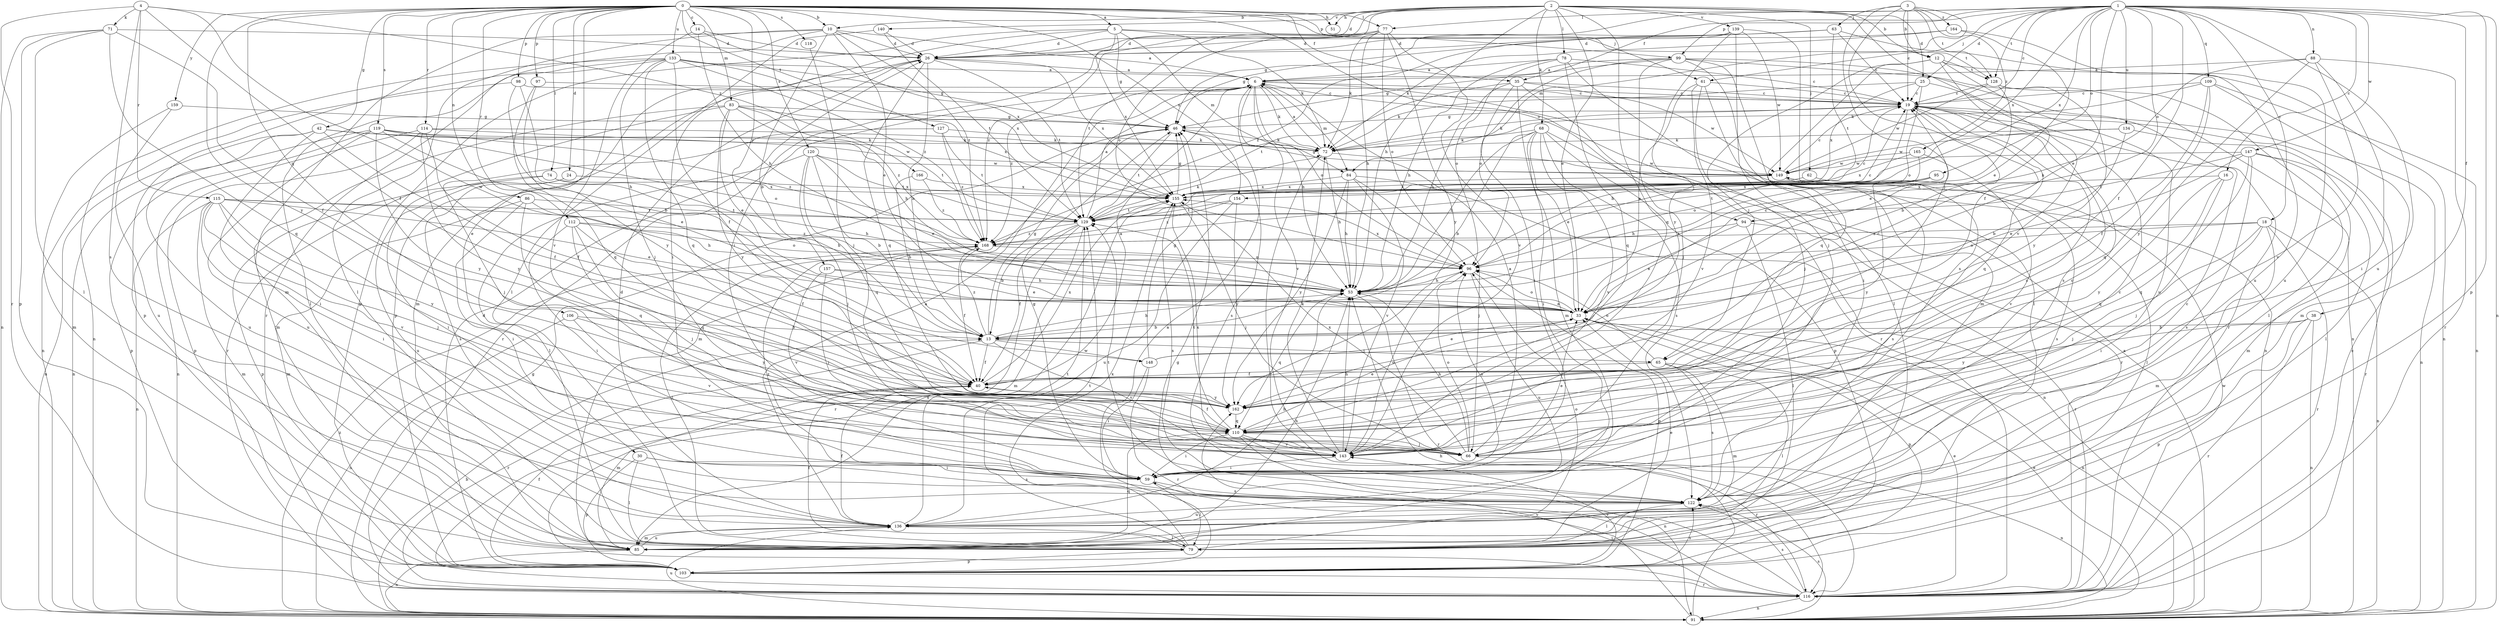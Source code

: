 strict digraph  {
0;
1;
2;
3;
4;
5;
6;
10;
12;
13;
14;
16;
18;
19;
24;
25;
26;
30;
33;
35;
38;
40;
42;
46;
51;
53;
59;
61;
62;
63;
65;
66;
68;
71;
72;
74;
77;
78;
79;
83;
84;
85;
86;
88;
91;
94;
95;
96;
97;
98;
99;
103;
106;
109;
110;
112;
114;
115;
116;
118;
119;
120;
122;
127;
128;
129;
133;
134;
136;
139;
140;
143;
147;
148;
149;
154;
155;
157;
159;
162;
164;
165;
166;
168;
0 -> 5  [label=a];
0 -> 10  [label=b];
0 -> 14  [label=c];
0 -> 24  [label=d];
0 -> 30  [label=e];
0 -> 35  [label=f];
0 -> 42  [label=g];
0 -> 51  [label=h];
0 -> 61  [label=j];
0 -> 74  [label=l];
0 -> 77  [label=l];
0 -> 83  [label=m];
0 -> 86  [label=n];
0 -> 94  [label=o];
0 -> 97  [label=p];
0 -> 98  [label=p];
0 -> 99  [label=p];
0 -> 106  [label=q];
0 -> 112  [label=r];
0 -> 114  [label=r];
0 -> 118  [label=s];
0 -> 119  [label=s];
0 -> 120  [label=s];
0 -> 127  [label=t];
0 -> 133  [label=u];
0 -> 154  [label=x];
0 -> 157  [label=y];
0 -> 159  [label=y];
0 -> 162  [label=y];
1 -> 16  [label=c];
1 -> 18  [label=c];
1 -> 19  [label=c];
1 -> 25  [label=d];
1 -> 33  [label=e];
1 -> 35  [label=f];
1 -> 38  [label=f];
1 -> 40  [label=f];
1 -> 46  [label=g];
1 -> 61  [label=j];
1 -> 77  [label=l];
1 -> 88  [label=n];
1 -> 91  [label=n];
1 -> 94  [label=o];
1 -> 95  [label=o];
1 -> 99  [label=p];
1 -> 103  [label=p];
1 -> 109  [label=q];
1 -> 128  [label=t];
1 -> 134  [label=u];
1 -> 136  [label=u];
1 -> 147  [label=w];
1 -> 154  [label=x];
1 -> 155  [label=x];
2 -> 10  [label=b];
2 -> 12  [label=b];
2 -> 25  [label=d];
2 -> 26  [label=d];
2 -> 33  [label=e];
2 -> 51  [label=h];
2 -> 53  [label=h];
2 -> 59  [label=i];
2 -> 62  [label=j];
2 -> 68  [label=k];
2 -> 78  [label=l];
2 -> 96  [label=o];
2 -> 110  [label=q];
2 -> 139  [label=v];
2 -> 140  [label=v];
2 -> 143  [label=v];
3 -> 12  [label=b];
3 -> 19  [label=c];
3 -> 40  [label=f];
3 -> 63  [label=j];
3 -> 65  [label=j];
3 -> 84  [label=m];
3 -> 128  [label=t];
3 -> 164  [label=z];
3 -> 165  [label=z];
4 -> 40  [label=f];
4 -> 71  [label=k];
4 -> 115  [label=r];
4 -> 116  [label=r];
4 -> 122  [label=s];
4 -> 148  [label=w];
4 -> 166  [label=z];
5 -> 26  [label=d];
5 -> 46  [label=g];
5 -> 59  [label=i];
5 -> 72  [label=k];
5 -> 84  [label=m];
5 -> 103  [label=p];
5 -> 128  [label=t];
5 -> 155  [label=x];
6 -> 19  [label=c];
6 -> 53  [label=h];
6 -> 72  [label=k];
6 -> 84  [label=m];
6 -> 91  [label=n];
6 -> 96  [label=o];
6 -> 116  [label=r];
6 -> 143  [label=v];
6 -> 168  [label=z];
10 -> 6  [label=a];
10 -> 13  [label=b];
10 -> 26  [label=d];
10 -> 33  [label=e];
10 -> 79  [label=l];
10 -> 85  [label=m];
10 -> 116  [label=r];
10 -> 168  [label=z];
12 -> 65  [label=j];
12 -> 91  [label=n];
12 -> 110  [label=q];
12 -> 122  [label=s];
12 -> 128  [label=t];
12 -> 136  [label=u];
13 -> 40  [label=f];
13 -> 46  [label=g];
13 -> 53  [label=h];
13 -> 65  [label=j];
13 -> 116  [label=r];
13 -> 143  [label=v];
13 -> 148  [label=w];
13 -> 168  [label=z];
14 -> 26  [label=d];
14 -> 53  [label=h];
14 -> 143  [label=v];
14 -> 155  [label=x];
16 -> 66  [label=j];
16 -> 110  [label=q];
16 -> 155  [label=x];
16 -> 162  [label=y];
18 -> 59  [label=i];
18 -> 66  [label=j];
18 -> 85  [label=m];
18 -> 91  [label=n];
18 -> 96  [label=o];
18 -> 116  [label=r];
18 -> 168  [label=z];
19 -> 46  [label=g];
19 -> 53  [label=h];
19 -> 72  [label=k];
19 -> 91  [label=n];
19 -> 110  [label=q];
24 -> 122  [label=s];
24 -> 136  [label=u];
24 -> 155  [label=x];
25 -> 13  [label=b];
25 -> 19  [label=c];
25 -> 72  [label=k];
25 -> 96  [label=o];
25 -> 155  [label=x];
26 -> 6  [label=a];
26 -> 13  [label=b];
26 -> 85  [label=m];
26 -> 103  [label=p];
26 -> 110  [label=q];
26 -> 129  [label=t];
26 -> 155  [label=x];
30 -> 59  [label=i];
30 -> 79  [label=l];
30 -> 103  [label=p];
30 -> 122  [label=s];
33 -> 13  [label=b];
33 -> 19  [label=c];
33 -> 91  [label=n];
33 -> 96  [label=o];
33 -> 103  [label=p];
35 -> 19  [label=c];
35 -> 53  [label=h];
35 -> 59  [label=i];
35 -> 85  [label=m];
35 -> 116  [label=r];
35 -> 129  [label=t];
35 -> 149  [label=w];
38 -> 13  [label=b];
38 -> 91  [label=n];
38 -> 103  [label=p];
38 -> 116  [label=r];
38 -> 162  [label=y];
40 -> 6  [label=a];
40 -> 85  [label=m];
40 -> 155  [label=x];
40 -> 162  [label=y];
42 -> 40  [label=f];
42 -> 59  [label=i];
42 -> 72  [label=k];
42 -> 91  [label=n];
42 -> 136  [label=u];
42 -> 149  [label=w];
46 -> 72  [label=k];
46 -> 85  [label=m];
46 -> 122  [label=s];
46 -> 129  [label=t];
53 -> 33  [label=e];
53 -> 110  [label=q];
53 -> 116  [label=r];
59 -> 19  [label=c];
59 -> 46  [label=g];
59 -> 79  [label=l];
59 -> 96  [label=o];
59 -> 122  [label=s];
61 -> 19  [label=c];
61 -> 33  [label=e];
61 -> 59  [label=i];
61 -> 66  [label=j];
61 -> 143  [label=v];
62 -> 122  [label=s];
62 -> 155  [label=x];
63 -> 19  [label=c];
63 -> 26  [label=d];
63 -> 46  [label=g];
63 -> 129  [label=t];
63 -> 136  [label=u];
65 -> 40  [label=f];
65 -> 79  [label=l];
65 -> 85  [label=m];
65 -> 96  [label=o];
65 -> 122  [label=s];
66 -> 6  [label=a];
66 -> 19  [label=c];
66 -> 33  [label=e];
66 -> 53  [label=h];
66 -> 91  [label=n];
66 -> 96  [label=o];
66 -> 155  [label=x];
68 -> 13  [label=b];
68 -> 33  [label=e];
68 -> 53  [label=h];
68 -> 59  [label=i];
68 -> 72  [label=k];
68 -> 103  [label=p];
68 -> 116  [label=r];
68 -> 122  [label=s];
68 -> 143  [label=v];
71 -> 26  [label=d];
71 -> 40  [label=f];
71 -> 79  [label=l];
71 -> 91  [label=n];
71 -> 103  [label=p];
71 -> 110  [label=q];
72 -> 6  [label=a];
72 -> 53  [label=h];
72 -> 116  [label=r];
72 -> 149  [label=w];
74 -> 53  [label=h];
74 -> 59  [label=i];
74 -> 103  [label=p];
74 -> 155  [label=x];
77 -> 26  [label=d];
77 -> 53  [label=h];
77 -> 72  [label=k];
77 -> 96  [label=o];
77 -> 129  [label=t];
77 -> 143  [label=v];
77 -> 162  [label=y];
77 -> 168  [label=z];
78 -> 6  [label=a];
78 -> 19  [label=c];
78 -> 53  [label=h];
78 -> 79  [label=l];
78 -> 96  [label=o];
78 -> 110  [label=q];
79 -> 33  [label=e];
79 -> 40  [label=f];
79 -> 96  [label=o];
79 -> 103  [label=p];
79 -> 129  [label=t];
79 -> 155  [label=x];
83 -> 33  [label=e];
83 -> 46  [label=g];
83 -> 53  [label=h];
83 -> 85  [label=m];
83 -> 116  [label=r];
83 -> 155  [label=x];
83 -> 162  [label=y];
83 -> 168  [label=z];
84 -> 53  [label=h];
84 -> 66  [label=j];
84 -> 91  [label=n];
84 -> 143  [label=v];
84 -> 155  [label=x];
84 -> 162  [label=y];
85 -> 53  [label=h];
85 -> 91  [label=n];
85 -> 110  [label=q];
85 -> 136  [label=u];
86 -> 53  [label=h];
86 -> 59  [label=i];
86 -> 85  [label=m];
86 -> 110  [label=q];
86 -> 129  [label=t];
88 -> 6  [label=a];
88 -> 53  [label=h];
88 -> 59  [label=i];
88 -> 116  [label=r];
88 -> 143  [label=v];
88 -> 162  [label=y];
91 -> 6  [label=a];
91 -> 13  [label=b];
91 -> 33  [label=e];
91 -> 46  [label=g];
91 -> 53  [label=h];
91 -> 122  [label=s];
91 -> 136  [label=u];
91 -> 162  [label=y];
91 -> 168  [label=z];
94 -> 33  [label=e];
94 -> 79  [label=l];
94 -> 116  [label=r];
94 -> 168  [label=z];
95 -> 53  [label=h];
95 -> 129  [label=t];
95 -> 155  [label=x];
95 -> 162  [label=y];
96 -> 53  [label=h];
96 -> 103  [label=p];
96 -> 136  [label=u];
96 -> 155  [label=x];
97 -> 19  [label=c];
97 -> 110  [label=q];
97 -> 162  [label=y];
98 -> 13  [label=b];
98 -> 19  [label=c];
98 -> 53  [label=h];
98 -> 91  [label=n];
99 -> 6  [label=a];
99 -> 46  [label=g];
99 -> 66  [label=j];
99 -> 79  [label=l];
99 -> 85  [label=m];
99 -> 91  [label=n];
99 -> 96  [label=o];
99 -> 116  [label=r];
103 -> 6  [label=a];
103 -> 26  [label=d];
103 -> 40  [label=f];
103 -> 116  [label=r];
103 -> 122  [label=s];
103 -> 143  [label=v];
106 -> 13  [label=b];
106 -> 91  [label=n];
106 -> 143  [label=v];
106 -> 162  [label=y];
109 -> 19  [label=c];
109 -> 40  [label=f];
109 -> 72  [label=k];
109 -> 85  [label=m];
109 -> 91  [label=n];
109 -> 110  [label=q];
110 -> 33  [label=e];
110 -> 40  [label=f];
110 -> 59  [label=i];
110 -> 66  [label=j];
110 -> 91  [label=n];
110 -> 116  [label=r];
110 -> 129  [label=t];
110 -> 143  [label=v];
112 -> 40  [label=f];
112 -> 59  [label=i];
112 -> 66  [label=j];
112 -> 96  [label=o];
112 -> 110  [label=q];
112 -> 168  [label=z];
114 -> 40  [label=f];
114 -> 72  [label=k];
114 -> 91  [label=n];
114 -> 103  [label=p];
114 -> 129  [label=t];
114 -> 162  [label=y];
115 -> 33  [label=e];
115 -> 53  [label=h];
115 -> 59  [label=i];
115 -> 66  [label=j];
115 -> 85  [label=m];
115 -> 91  [label=n];
115 -> 129  [label=t];
115 -> 143  [label=v];
115 -> 162  [label=y];
116 -> 19  [label=c];
116 -> 33  [label=e];
116 -> 46  [label=g];
116 -> 59  [label=i];
116 -> 91  [label=n];
116 -> 122  [label=s];
116 -> 149  [label=w];
116 -> 155  [label=x];
118 -> 66  [label=j];
119 -> 33  [label=e];
119 -> 72  [label=k];
119 -> 91  [label=n];
119 -> 96  [label=o];
119 -> 103  [label=p];
119 -> 136  [label=u];
119 -> 162  [label=y];
119 -> 168  [label=z];
120 -> 13  [label=b];
120 -> 33  [label=e];
120 -> 66  [label=j];
120 -> 79  [label=l];
120 -> 110  [label=q];
120 -> 129  [label=t];
120 -> 149  [label=w];
122 -> 19  [label=c];
122 -> 79  [label=l];
122 -> 129  [label=t];
122 -> 136  [label=u];
122 -> 168  [label=z];
127 -> 66  [label=j];
127 -> 72  [label=k];
127 -> 129  [label=t];
127 -> 168  [label=z];
128 -> 19  [label=c];
128 -> 33  [label=e];
128 -> 79  [label=l];
128 -> 149  [label=w];
128 -> 162  [label=y];
129 -> 6  [label=a];
129 -> 13  [label=b];
129 -> 19  [label=c];
129 -> 40  [label=f];
129 -> 72  [label=k];
129 -> 85  [label=m];
129 -> 116  [label=r];
129 -> 168  [label=z];
133 -> 6  [label=a];
133 -> 40  [label=f];
133 -> 46  [label=g];
133 -> 66  [label=j];
133 -> 79  [label=l];
133 -> 91  [label=n];
133 -> 103  [label=p];
133 -> 110  [label=q];
133 -> 155  [label=x];
133 -> 168  [label=z];
134 -> 13  [label=b];
134 -> 72  [label=k];
134 -> 79  [label=l];
134 -> 149  [label=w];
136 -> 6  [label=a];
136 -> 26  [label=d];
136 -> 40  [label=f];
136 -> 53  [label=h];
136 -> 79  [label=l];
136 -> 85  [label=m];
136 -> 129  [label=t];
139 -> 26  [label=d];
139 -> 66  [label=j];
139 -> 122  [label=s];
139 -> 149  [label=w];
139 -> 162  [label=y];
139 -> 168  [label=z];
140 -> 26  [label=d];
140 -> 79  [label=l];
140 -> 129  [label=t];
143 -> 19  [label=c];
143 -> 53  [label=h];
143 -> 59  [label=i];
143 -> 72  [label=k];
143 -> 96  [label=o];
143 -> 155  [label=x];
147 -> 33  [label=e];
147 -> 85  [label=m];
147 -> 110  [label=q];
147 -> 116  [label=r];
147 -> 122  [label=s];
147 -> 129  [label=t];
147 -> 149  [label=w];
148 -> 19  [label=c];
148 -> 33  [label=e];
148 -> 46  [label=g];
148 -> 59  [label=i];
148 -> 116  [label=r];
149 -> 19  [label=c];
149 -> 46  [label=g];
149 -> 79  [label=l];
149 -> 122  [label=s];
149 -> 155  [label=x];
154 -> 129  [label=t];
154 -> 136  [label=u];
154 -> 162  [label=y];
154 -> 168  [label=z];
155 -> 46  [label=g];
155 -> 66  [label=j];
155 -> 122  [label=s];
155 -> 129  [label=t];
157 -> 33  [label=e];
157 -> 53  [label=h];
157 -> 66  [label=j];
157 -> 143  [label=v];
159 -> 46  [label=g];
159 -> 85  [label=m];
159 -> 136  [label=u];
162 -> 110  [label=q];
164 -> 26  [label=d];
164 -> 33  [label=e];
164 -> 72  [label=k];
164 -> 136  [label=u];
165 -> 96  [label=o];
165 -> 143  [label=v];
165 -> 149  [label=w];
165 -> 155  [label=x];
166 -> 13  [label=b];
166 -> 155  [label=x];
166 -> 168  [label=z];
168 -> 19  [label=c];
168 -> 40  [label=f];
168 -> 79  [label=l];
168 -> 96  [label=o];
}
